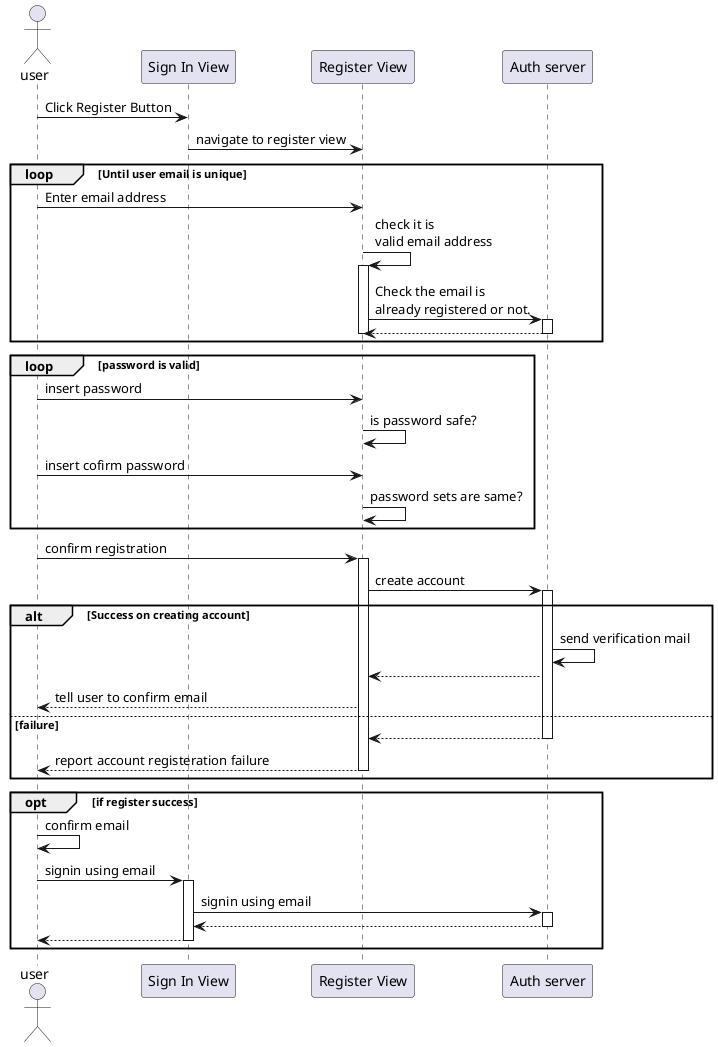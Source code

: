 @startuml

actor user
participant "Sign In View" as signin
participant "Register View" as register
participant "Auth server" as server

user -> signin : Click Register Button
signin -> register : navigate to register view
loop Until user email is unique
user -> register : Enter email address
register -> register : check it is \nvalid email address
activate register
register -> server : Check the email is \nalready registered or not.
activate server
return
deactivate server
deactivate register
end loop

loop password is valid

user -> register : insert password
register -> register : is password safe?
user -> register : insert cofirm password
register -> register : password sets are same?

end loop

user -> register : confirm registration
activate register
register -> server : create account
activate server

alt Success on creating account

server -> server : send verification mail
server --> register

register --> user : tell user to confirm email


else failure
server --> register
deactivate server
register --> user : report account registeration failure
deactivate register
end

opt if register success

user -> user : confirm email

user -> signin : signin using email
activate signin

signin -> server : signin using email
activate server
return
deactivate server
signin --> user

deactivate signin
end
@enduml
